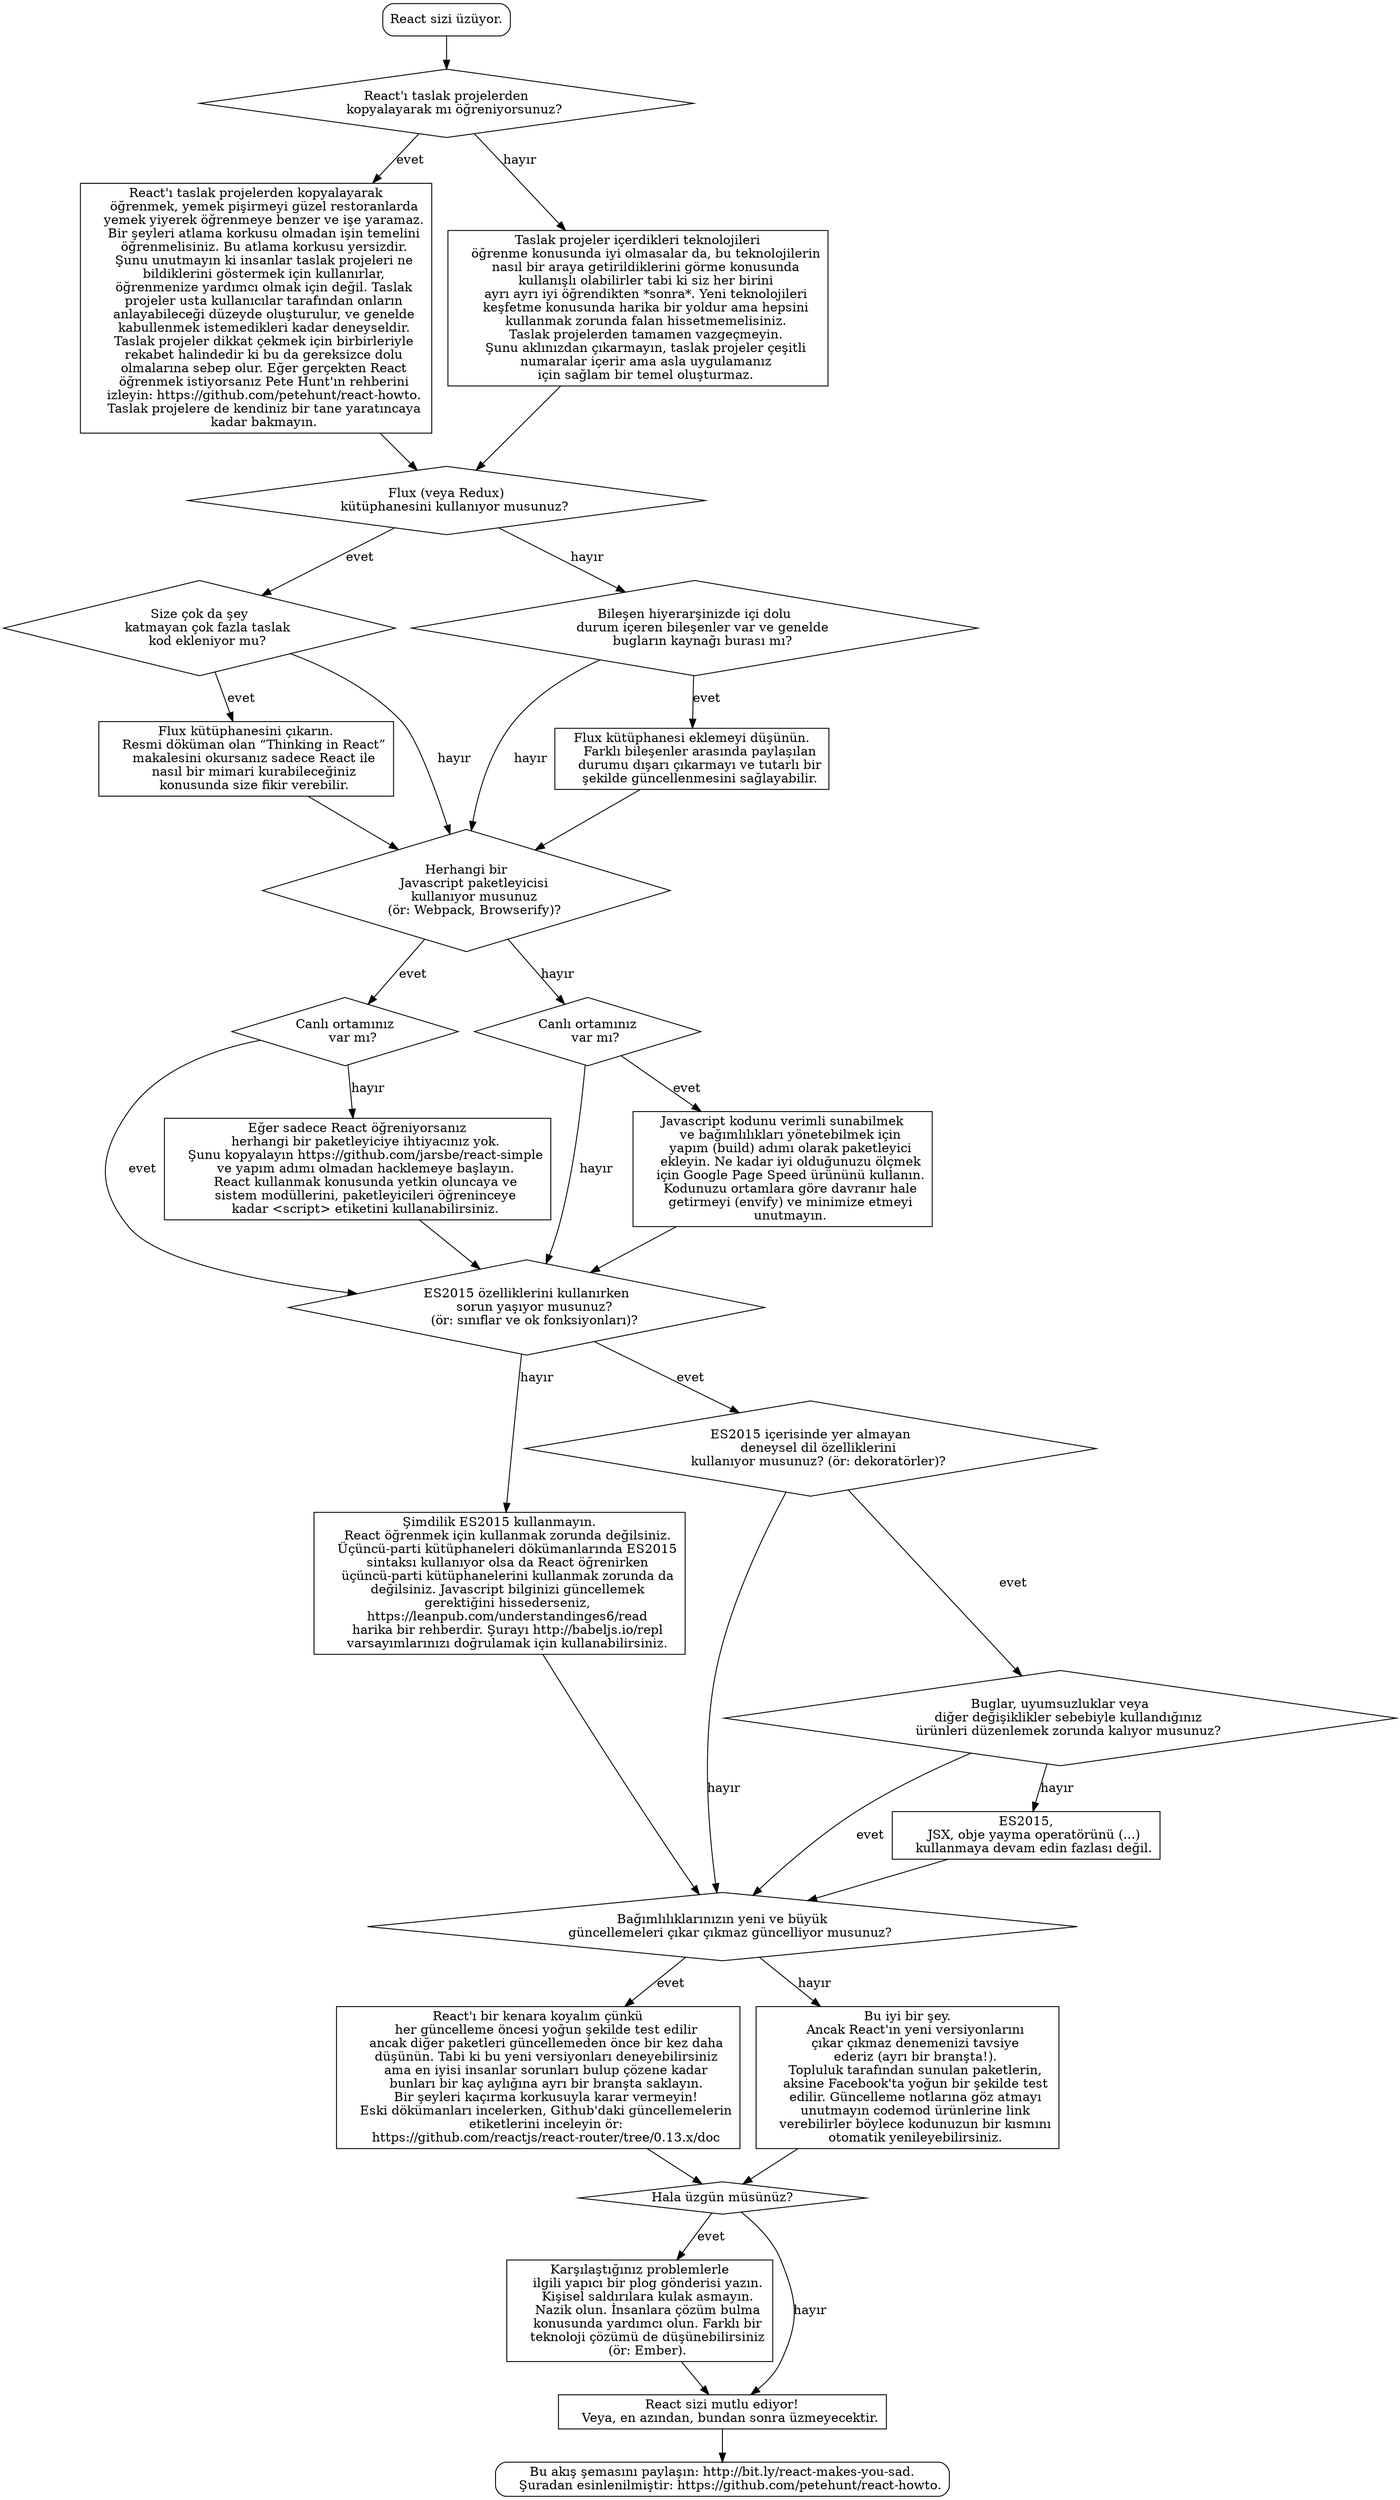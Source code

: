 digraph {
  unhappy[
    shape="box",
    style=rounded,
    label="React sizi üzüyor."
  ]
  unhappy -> are_you_using_react_boilerplates;

  # Boilerplate Fatigue

  are_you_using_react_boilerplates[
    shape="diamond",
    label="React'ı taslak projelerden
    kopyalayarak mı öğreniyorsunuz?"
  ]
  are_you_using_react_boilerplates -> boilerplates_dont_teach[label="evet"]
  are_you_using_react_boilerplates -> steal_from_boilerplates[label="hayır"]

  boilerplates_dont_teach[
    shape="box",
    label="React'ı taslak projelerden kopyalayarak
    öğrenmek, yemek pişirmeyi güzel restoranlarda
    yemek yiyerek öğrenmeye benzer ve işe yaramaz.
    Bir şeyleri atlama korkusu olmadan işin temelini
    öğrenmelisiniz. Bu atlama korkusu yersizdir.
    Şunu unutmayın ki insanlar taslak projeleri ne
    bildiklerini göstermek için kullanırlar,
    öğrenmenize yardımcı olmak için değil. Taslak
    projeler usta kullanıcılar tarafından onların
    anlayabileceği düzeyde oluşturulur, ve genelde
    kabullenmek istemedikleri kadar deneyseldir.
    Taslak projeler dikkat çekmek için birbirleriyle
    rekabet halindedir ki bu da gereksizce dolu
    olmalarına sebep olur. Eğer gerçekten React
    öğrenmek istiyorsanız Pete Hunt'ın rehberini
    izleyin: https://github.com/petehunt/react-howto.
    Taslak projelere de kendiniz bir tane yaratıncaya
    kadar bakmayın."
  ]
  boilerplates_dont_teach -> are_you_using_flux

  steal_from_boilerplates[
    shape="box",
    label="Taslak projeler içerdikleri teknolojileri
    öğrenme konusunda iyi olmasalar da, bu teknolojilerin
    nasıl bir araya getirildiklerini görme konusunda
    kullanışlı olabilirler tabi ki siz her birini
    ayrı ayrı iyi öğrendikten *sonra*. Yeni teknolojileri
    keşfetme konusunda harika bir yoldur ama hepsini
    kullanmak zorunda falan hissetmemelisiniz.
    Taslak projelerden tamamen vazgeçmeyin.
    Şunu aklınızdan çıkarmayın, taslak projeler çeşitli
    numaralar içerir ama asla uygulamanız
    için sağlam bir temel oluşturmaz."
  ]
  steal_from_boilerplates -> are_you_using_flux

  # Flux Fatigue

  are_you_using_flux[
    shape="diamond",
    label="Flux (veya Redux)
    kütüphanesini kullanıyor musunuz?"
  ]
  are_you_using_flux -> is_too_much_flux[label="evet"]
  are_you_using_flux -> is_not_enough_flux[label="hayır"]

  is_too_much_flux[
    shape="diamond",
    label="Size çok da şey
    katmayan çok fazla taslak
    kod ekleniyor mu?"
  ]
  is_too_much_flux -> remove_flux[label="evet"]
  is_too_much_flux -> are_you_using_bundler[label="hayır"]

  is_not_enough_flux[
    shape="diamond",
    label="Bileşen hiyerarşinizde içi dolu
    durum içeren bileşenler var ve genelde
    bugların kaynağı burası mı?"
  ]
  is_not_enough_flux -> add_flux[label="evet"]
  is_not_enough_flux -> are_you_using_bundler[label="hayır"]

  add_flux[
    shape="box",
    label="Flux kütüphanesi eklemeyi düşünün.
    Farklı bileşenler arasında paylaşılan
    durumu dışarı çıkarmayı ve tutarlı bir
    şekilde güncellenmesini sağlayabilir."
  ]
  add_flux -> are_you_using_bundler

  remove_flux[
    shape="box",
    label="Flux kütüphanesini çıkarın.
    Resmi döküman olan “Thinking in React”
    makalesini okursanız sadece React ile
    nasıl bir mimari kurabileceğiniz
    konusunda size fikir verebilir."
  ]
  remove_flux -> are_you_using_bundler

  # Bundler Fatigue

  are_you_using_bundler[
    shape="diamond",
    label="Herhangi bir
    Javascript paketleyicisi
    kullanıyor musunuz
    (ör: Webpack, Browserify)?"
  ]
  are_you_using_bundler -> are_you_working_on_production_app_with_bundler[label="evet"]
  are_you_using_bundler -> are_you_working_on_production_app_without_bundler[label="hayır"]

  are_you_working_on_production_app_with_bundler[
    shape="diamond",
    label="Canlı ortamınız
    var mı?"
  ]
  are_you_working_on_production_app_with_bundler -> do_you_know_es2015[label="evet"]
  are_you_working_on_production_app_with_bundler -> remove_bundler[label="hayır"]

  are_you_working_on_production_app_without_bundler[
    shape="diamond",
    label="Canlı ortamınız
    var mı?"
  ]
  are_you_working_on_production_app_without_bundler -> add_bundler[label="evet"]
  are_you_working_on_production_app_without_bundler -> do_you_know_es2015[label="hayır"]

  add_bundler[
    shape="box",
    label="Javascript kodunu verimli sunabilmek
    ve bağımlılıkları yönetebilmek için
    yapım (build) adımı olarak paketleyici
    ekleyin. Ne kadar iyi olduğunuzu ölçmek
    için Google Page Speed ürününü kullanın.
    Kodunuzu ortamlara göre davranır hale
    getirmeyi (envify) ve minimize etmeyi
    unutmayın."
  ]
  add_bundler -> do_you_know_es2015

  remove_bundler[
    shape="box",
    label="Eğer sadece React öğreniyorsanız
    herhangi bir paketleyiciye ihtiyacınız yok.
    Şunu kopyalayın https://github.com/jarsbe/react-simple
    ve yapım adımı olmadan hacklemeye başlayın.
    React kullanmak konusunda yetkin oluncaya ve
    sistem modüllerini, paketleyicileri öğreninceye
    kadar <script> etiketini kullanabilirsiniz."
  ]
  remove_bundler -> do_you_know_es2015

  # ES2015 Fatigue

  do_you_know_es2015[
    shape="diamond",
    label="ES2015 özelliklerini kullanırken
    sorun yaşıyor musunuz?
    (ör: sınıflar ve ok fonksiyonları)?"
  ]
  do_you_know_es2015 -> use_es5[label="hayır"]
  do_you_know_es2015 -> are_you_using_dangerous_features[label="evet"]

  use_es5[
    shape="box",
    label="Şimdilik ES2015 kullanmayın.
    React öğrenmek için kullanmak zorunda değilsiniz.
    Üçüncü-parti kütüphaneleri dökümanlarında ES2015
    sintaksı kullanıyor olsa da React öğrenirken
    üçüncü-parti kütüphanelerini kullanmak zorunda da
    değilsiniz. Javascript bilginizi güncellemek
    gerektiğini hissederseniz,
    https://leanpub.com/understandinges6/read
    harika bir rehberdir. Şurayı http://babeljs.io/repl
    varsayımlarınızı doğrulamak için kullanabilirsiniz."
  ]
  use_es5 -> do_you_update_packages_asap

  # ESnext Fatigue

  are_you_using_dangerous_features[
    shape="diamond",
    label="ES2015 içerisinde yer almayan
    deneysel dil özelliklerini
    kullanıyor musunuz? (ör: dekoratörler)?"
  ]
  are_you_using_dangerous_features -> can_you_spend_days_on_your_tooling[label="evet"]
  are_you_using_dangerous_features -> do_you_update_packages_asap[label="hayır"]

  can_you_spend_days_on_your_tooling[
    shape="diamond",
    label="Buglar, uyumsuzluklar veya
    diğer değişiklikler sebebiyle kullandığınız
    ürünleri düzenlemek zorunda kalıyor musunuz?"
  ]
  can_you_spend_days_on_your_tooling -> do_you_update_packages_asap[label="evet"]
  can_you_spend_days_on_your_tooling -> stick_to_es2015[label="hayır"]

  stick_to_es2015[
    shape="box",
    label="ES2015,
    JSX, obje yayma operatörünü (...)
    kullanmaya devam edin fazlası değil."
  ]
  stick_to_es2015 -> do_you_update_packages_asap

  # Semver Fatigue

  do_you_update_packages_asap[
    shape="diamond",
    label="Bağımlılıklarınızın yeni ve büyük
    güncellemeleri çıkar çıkmaz güncelliyor musunuz?"
  ]
  do_you_update_packages_asap -> give_it_two_months[label="evet"]
  do_you_update_packages_asap -> consider_updating_react[label="hayır"]

  give_it_two_months[
    shape="box",
    label="React'ı bir kenara koyalım çünkü
    her güncelleme öncesi yoğun şekilde test edilir
    ancak diğer paketleri güncellemeden önce bir kez daha
    düşünün. Tabi ki bu yeni versiyonları deneyebilirsiniz
    ama en iyisi insanlar sorunları bulup çözene kadar
    bunları bir kaç aylığına ayrı bir branşta saklayın.
    Bir şeyleri kaçırma korkusuyla karar vermeyin!
    Eski dökümanları incelerken, Github'daki güncellemelerin
    etiketlerini inceleyin ör:
    https://github.com/reactjs/react-router/tree/0.13.x/doc"
  ]
  give_it_two_months -> are_you_still_sad

  consider_updating_react[
    shape="box",
    label="Bu iyi bir şey.
    Ancak React'ın yeni versiyonlarını
    çıkar çıkmaz denemenizi tavsiye
    ederiz (ayrı bir branşta!).
    Topluluk tarafından sunulan paketlerin,
    aksine Facebook'ta yoğun bir şekilde test
    edilir. Güncelleme notlarına göz atmayı
    unutmayın codemod ürünlerine link
    verebilirler böylece kodunuzun bir kısmını
    otomatik yenileyebilirsiniz."
  ]
  consider_updating_react -> are_you_still_sad

  # End

  are_you_still_sad[
    shape="diamond",
    label="Hala üzgün müsünüz?"
  ]
  are_you_still_sad -> rant[label="evet"];
  are_you_still_sad -> happy[label="hayır"];

  rant[
    shape="box",
    label="Karşılaştığınız problemlerle
    ilgili yapıcı bir plog gönderisi yazın.
    Kişisel saldırılara kulak asmayın.
    Nazik olun. İnsanlara çözüm bulma
    konusunda yardımcı olun. Farklı bir
    teknoloji çözümü de düşünebilirsiniz
    (ör: Ember)."
  ]
  rant -> happy

  happy[
    shape="box",
    label="React sizi mutlu ediyor!
    Veya, en azından, bundan sonra üzmeyecektir."
  ]
  happy -> share

  share [
    shape="box",
    style=rounded,
    label="Bu akış şemasını paylaşın: http://bit.ly/react-makes-you-sad.
    Şuradan esinlenilmiştir: https://github.com/petehunt/react-howto."
  ]
}

